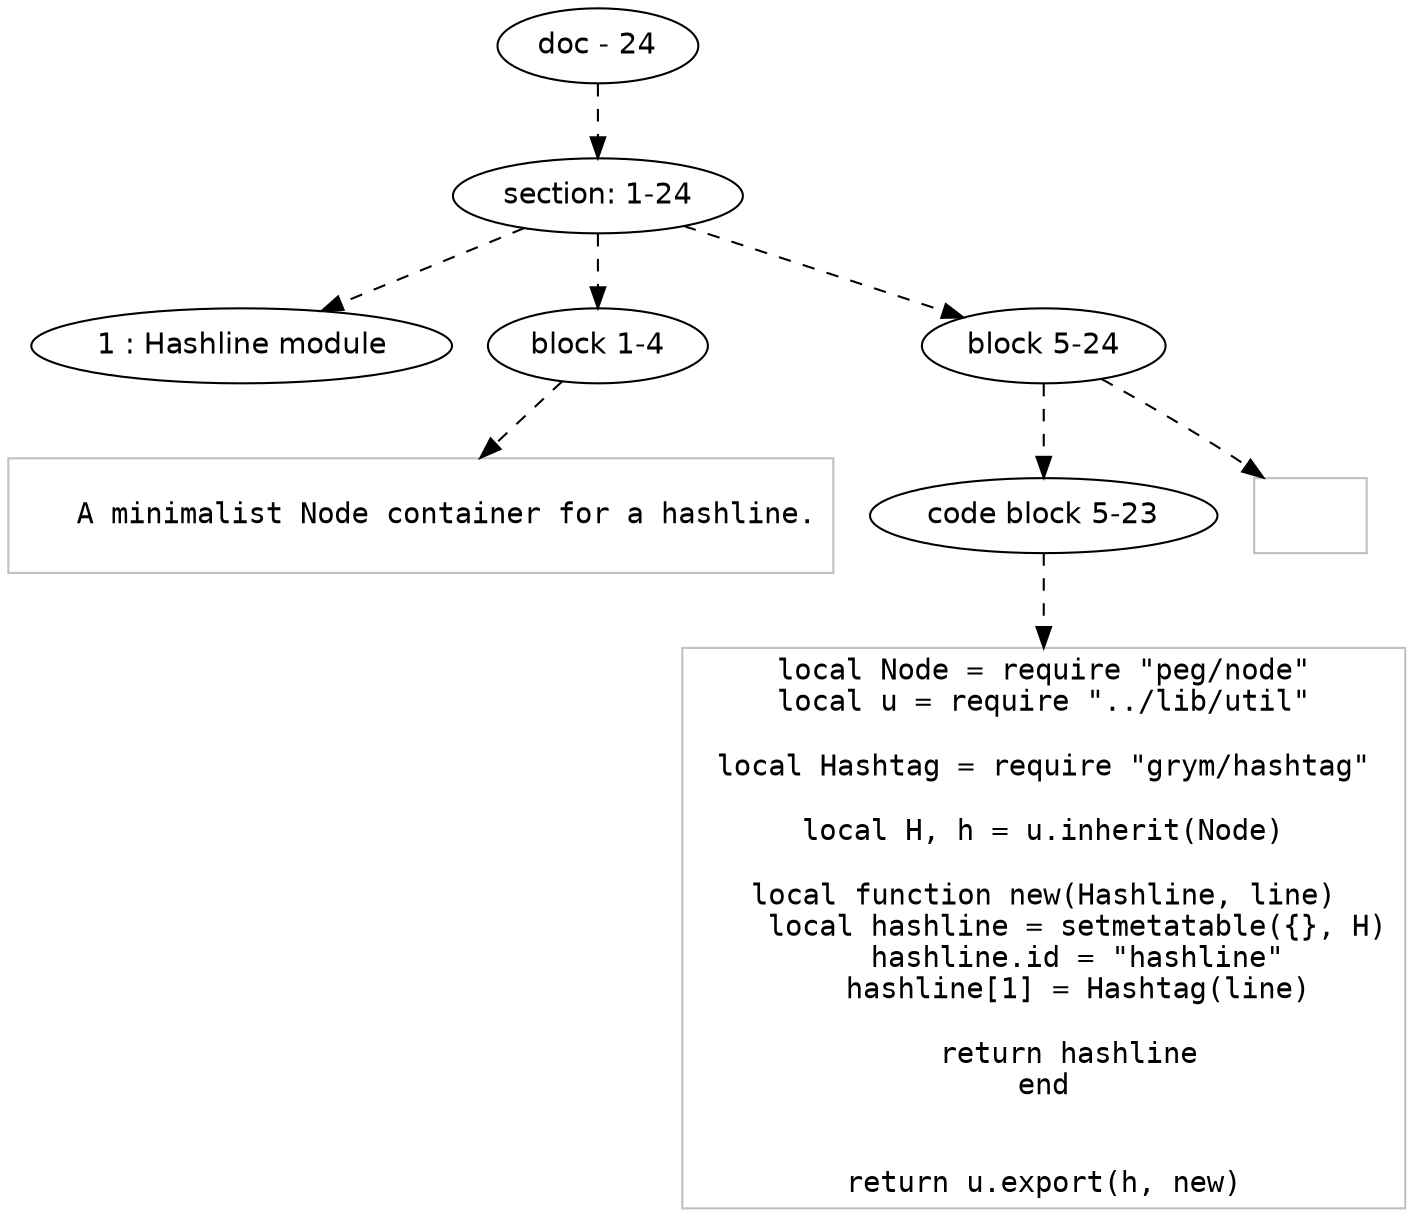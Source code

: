 digraph hierarchy {

node [fontname=Helvetica]
edge [style=dashed]

doc_0 [label="doc - 24"]

doc_0 -> { section_1}
{rank=same; section_1}

section_1 [label="section: 1-24"]

section_1 -> { header_2 block_3 block_4}
{rank=same; header_2 block_3 block_4}

header_2 [label="1 : Hashline module"]
block_3 [label="block 1-4"]
block_4 [label="block 5-24"]


block_3 -> leaf_5
leaf_5  [color=Gray,shape=rectangle,fontname=Inconsolata,label="
   A minimalist Node container for a hashline.

"]block_4 -> { codeblock_6}
{rank=same; codeblock_6}

codeblock_6 [label="code block 5-23"]


codeblock_6 -> leaf_7
leaf_7  [color=Gray,shape=rectangle,fontname=Inconsolata,label="local Node = require \"peg/node\"
local u = require \"../lib/util\"

local Hashtag = require \"grym/hashtag\"

local H, h = u.inherit(Node)

local function new(Hashline, line)
    local hashline = setmetatable({}, H)
    hashline.id = \"hashline\"
    hashline[1] = Hashtag(line)

    return hashline 
end


return u.export(h, new)
"]
block_4 -> leaf_8
leaf_8  [color=Gray,shape=rectangle,fontname=Inconsolata,label="
"]
}
